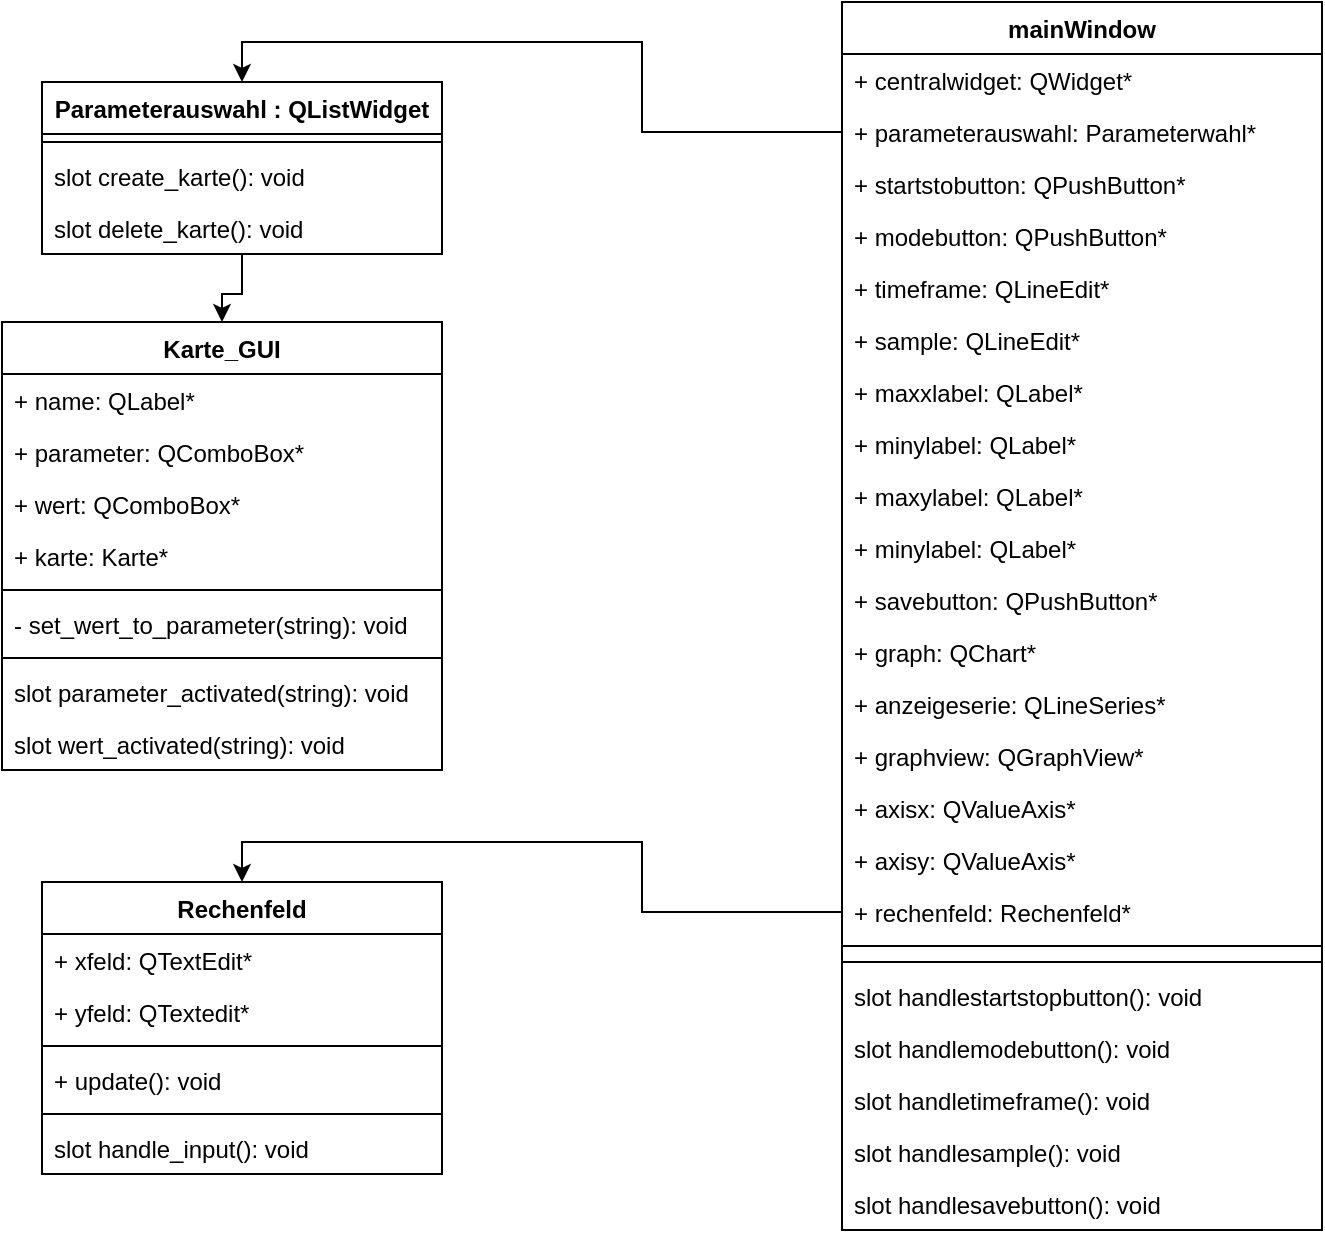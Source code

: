 <mxfile version="13.6.5" type="device"><diagram id="5lXrN37DOrEW-mbr009G" name="Page-1"><mxGraphModel dx="1422" dy="924" grid="1" gridSize="10" guides="1" tooltips="1" connect="1" arrows="1" fold="1" page="1" pageScale="1" pageWidth="827" pageHeight="1169" math="0" shadow="0"><root><mxCell id="MM03HpKlWzTVzgWdDxAe-0"/><mxCell id="MM03HpKlWzTVzgWdDxAe-1" parent="MM03HpKlWzTVzgWdDxAe-0"/><mxCell id="8NQGnYCLSMRv-X80knu5-0" value="mainWindow" style="swimlane;fontStyle=1;align=center;verticalAlign=top;childLayout=stackLayout;horizontal=1;startSize=26;horizontalStack=0;resizeParent=1;resizeParentMax=0;resizeLast=0;collapsible=1;marginBottom=0;" vertex="1" parent="MM03HpKlWzTVzgWdDxAe-1"><mxGeometry x="440" y="40" width="240" height="614" as="geometry"><mxRectangle x="-350" y="44" width="110" height="26" as="alternateBounds"/></mxGeometry></mxCell><mxCell id="8NQGnYCLSMRv-X80knu5-1" value="+ centralwidget: QWidget*" style="text;strokeColor=none;fillColor=none;align=left;verticalAlign=top;spacingLeft=4;spacingRight=4;overflow=hidden;rotatable=0;points=[[0,0.5],[1,0.5]];portConstraint=eastwest;" vertex="1" parent="8NQGnYCLSMRv-X80knu5-0"><mxGeometry y="26" width="240" height="26" as="geometry"/></mxCell><mxCell id="8NQGnYCLSMRv-X80knu5-2" value="+ parameterauswahl: Parameterwahl*" style="text;strokeColor=none;fillColor=none;align=left;verticalAlign=top;spacingLeft=4;spacingRight=4;overflow=hidden;rotatable=0;points=[[0,0.5],[1,0.5]];portConstraint=eastwest;" vertex="1" parent="8NQGnYCLSMRv-X80knu5-0"><mxGeometry y="52" width="240" height="26" as="geometry"/></mxCell><mxCell id="8NQGnYCLSMRv-X80knu5-3" value="+ startstobutton: QPushButton*" style="text;strokeColor=none;fillColor=none;align=left;verticalAlign=top;spacingLeft=4;spacingRight=4;overflow=hidden;rotatable=0;points=[[0,0.5],[1,0.5]];portConstraint=eastwest;" vertex="1" parent="8NQGnYCLSMRv-X80knu5-0"><mxGeometry y="78" width="240" height="26" as="geometry"/></mxCell><mxCell id="8NQGnYCLSMRv-X80knu5-4" value="+ modebutton: QPushButton*" style="text;strokeColor=none;fillColor=none;align=left;verticalAlign=top;spacingLeft=4;spacingRight=4;overflow=hidden;rotatable=0;points=[[0,0.5],[1,0.5]];portConstraint=eastwest;" vertex="1" parent="8NQGnYCLSMRv-X80knu5-0"><mxGeometry y="104" width="240" height="26" as="geometry"/></mxCell><mxCell id="8NQGnYCLSMRv-X80knu5-5" value="+ timeframe: QLineEdit*" style="text;strokeColor=none;fillColor=none;align=left;verticalAlign=top;spacingLeft=4;spacingRight=4;overflow=hidden;rotatable=0;points=[[0,0.5],[1,0.5]];portConstraint=eastwest;" vertex="1" parent="8NQGnYCLSMRv-X80knu5-0"><mxGeometry y="130" width="240" height="26" as="geometry"/></mxCell><mxCell id="8NQGnYCLSMRv-X80knu5-6" value="+ sample: QLineEdit*" style="text;strokeColor=none;fillColor=none;align=left;verticalAlign=top;spacingLeft=4;spacingRight=4;overflow=hidden;rotatable=0;points=[[0,0.5],[1,0.5]];portConstraint=eastwest;" vertex="1" parent="8NQGnYCLSMRv-X80knu5-0"><mxGeometry y="156" width="240" height="26" as="geometry"/></mxCell><mxCell id="8NQGnYCLSMRv-X80knu5-7" value="+ maxxlabel: QLabel*" style="text;strokeColor=none;fillColor=none;align=left;verticalAlign=top;spacingLeft=4;spacingRight=4;overflow=hidden;rotatable=0;points=[[0,0.5],[1,0.5]];portConstraint=eastwest;" vertex="1" parent="8NQGnYCLSMRv-X80knu5-0"><mxGeometry y="182" width="240" height="26" as="geometry"/></mxCell><mxCell id="8NQGnYCLSMRv-X80knu5-8" value="+ minylabel: QLabel*" style="text;strokeColor=none;fillColor=none;align=left;verticalAlign=top;spacingLeft=4;spacingRight=4;overflow=hidden;rotatable=0;points=[[0,0.5],[1,0.5]];portConstraint=eastwest;" vertex="1" parent="8NQGnYCLSMRv-X80knu5-0"><mxGeometry y="208" width="240" height="26" as="geometry"/></mxCell><mxCell id="8NQGnYCLSMRv-X80knu5-9" value="+ maxylabel: QLabel*" style="text;strokeColor=none;fillColor=none;align=left;verticalAlign=top;spacingLeft=4;spacingRight=4;overflow=hidden;rotatable=0;points=[[0,0.5],[1,0.5]];portConstraint=eastwest;" vertex="1" parent="8NQGnYCLSMRv-X80knu5-0"><mxGeometry y="234" width="240" height="26" as="geometry"/></mxCell><mxCell id="8NQGnYCLSMRv-X80knu5-10" value="+ minylabel: QLabel*" style="text;strokeColor=none;fillColor=none;align=left;verticalAlign=top;spacingLeft=4;spacingRight=4;overflow=hidden;rotatable=0;points=[[0,0.5],[1,0.5]];portConstraint=eastwest;" vertex="1" parent="8NQGnYCLSMRv-X80knu5-0"><mxGeometry y="260" width="240" height="26" as="geometry"/></mxCell><mxCell id="8NQGnYCLSMRv-X80knu5-11" value="+ savebutton: QPushButton*" style="text;strokeColor=none;fillColor=none;align=left;verticalAlign=top;spacingLeft=4;spacingRight=4;overflow=hidden;rotatable=0;points=[[0,0.5],[1,0.5]];portConstraint=eastwest;" vertex="1" parent="8NQGnYCLSMRv-X80knu5-0"><mxGeometry y="286" width="240" height="26" as="geometry"/></mxCell><mxCell id="8NQGnYCLSMRv-X80knu5-12" value="+ graph: QChart*" style="text;strokeColor=none;fillColor=none;align=left;verticalAlign=top;spacingLeft=4;spacingRight=4;overflow=hidden;rotatable=0;points=[[0,0.5],[1,0.5]];portConstraint=eastwest;" vertex="1" parent="8NQGnYCLSMRv-X80knu5-0"><mxGeometry y="312" width="240" height="26" as="geometry"/></mxCell><mxCell id="8NQGnYCLSMRv-X80knu5-13" value="+ anzeigeserie: QLineSeries*" style="text;strokeColor=none;fillColor=none;align=left;verticalAlign=top;spacingLeft=4;spacingRight=4;overflow=hidden;rotatable=0;points=[[0,0.5],[1,0.5]];portConstraint=eastwest;" vertex="1" parent="8NQGnYCLSMRv-X80knu5-0"><mxGeometry y="338" width="240" height="26" as="geometry"/></mxCell><mxCell id="8NQGnYCLSMRv-X80knu5-14" value="+ graphview: QGraphView*" style="text;strokeColor=none;fillColor=none;align=left;verticalAlign=top;spacingLeft=4;spacingRight=4;overflow=hidden;rotatable=0;points=[[0,0.5],[1,0.5]];portConstraint=eastwest;" vertex="1" parent="8NQGnYCLSMRv-X80knu5-0"><mxGeometry y="364" width="240" height="26" as="geometry"/></mxCell><mxCell id="8NQGnYCLSMRv-X80knu5-15" value="+ axisx: QValueAxis*" style="text;strokeColor=none;fillColor=none;align=left;verticalAlign=top;spacingLeft=4;spacingRight=4;overflow=hidden;rotatable=0;points=[[0,0.5],[1,0.5]];portConstraint=eastwest;" vertex="1" parent="8NQGnYCLSMRv-X80knu5-0"><mxGeometry y="390" width="240" height="26" as="geometry"/></mxCell><mxCell id="8NQGnYCLSMRv-X80knu5-16" value="+ axisy: QValueAxis*" style="text;strokeColor=none;fillColor=none;align=left;verticalAlign=top;spacingLeft=4;spacingRight=4;overflow=hidden;rotatable=0;points=[[0,0.5],[1,0.5]];portConstraint=eastwest;" vertex="1" parent="8NQGnYCLSMRv-X80knu5-0"><mxGeometry y="416" width="240" height="26" as="geometry"/></mxCell><mxCell id="8NQGnYCLSMRv-X80knu5-17" value="+ rechenfeld: Rechenfeld*" style="text;strokeColor=none;fillColor=none;align=left;verticalAlign=top;spacingLeft=4;spacingRight=4;overflow=hidden;rotatable=0;points=[[0,0.5],[1,0.5]];portConstraint=eastwest;" vertex="1" parent="8NQGnYCLSMRv-X80knu5-0"><mxGeometry y="442" width="240" height="26" as="geometry"/></mxCell><mxCell id="8NQGnYCLSMRv-X80knu5-18" value="" style="line;strokeWidth=1;fillColor=none;align=left;verticalAlign=middle;spacingTop=-1;spacingLeft=3;spacingRight=3;rotatable=0;labelPosition=right;points=[];portConstraint=eastwest;" vertex="1" parent="8NQGnYCLSMRv-X80knu5-0"><mxGeometry y="468" width="240" height="8" as="geometry"/></mxCell><mxCell id="8NQGnYCLSMRv-X80knu5-19" value="" style="line;strokeWidth=1;fillColor=none;align=left;verticalAlign=middle;spacingTop=-1;spacingLeft=3;spacingRight=3;rotatable=0;labelPosition=right;points=[];portConstraint=eastwest;" vertex="1" parent="8NQGnYCLSMRv-X80knu5-0"><mxGeometry y="476" width="240" height="8" as="geometry"/></mxCell><mxCell id="8NQGnYCLSMRv-X80knu5-20" value="slot handlestartstopbutton(): void" style="text;strokeColor=none;fillColor=none;align=left;verticalAlign=top;spacingLeft=4;spacingRight=4;overflow=hidden;rotatable=0;points=[[0,0.5],[1,0.5]];portConstraint=eastwest;" vertex="1" parent="8NQGnYCLSMRv-X80knu5-0"><mxGeometry y="484" width="240" height="26" as="geometry"/></mxCell><mxCell id="8NQGnYCLSMRv-X80knu5-21" value="slot handlemodebutton(): void" style="text;strokeColor=none;fillColor=none;align=left;verticalAlign=top;spacingLeft=4;spacingRight=4;overflow=hidden;rotatable=0;points=[[0,0.5],[1,0.5]];portConstraint=eastwest;" vertex="1" parent="8NQGnYCLSMRv-X80knu5-0"><mxGeometry y="510" width="240" height="26" as="geometry"/></mxCell><mxCell id="8NQGnYCLSMRv-X80knu5-22" value="slot handletimeframe(): void" style="text;strokeColor=none;fillColor=none;align=left;verticalAlign=top;spacingLeft=4;spacingRight=4;overflow=hidden;rotatable=0;points=[[0,0.5],[1,0.5]];portConstraint=eastwest;" vertex="1" parent="8NQGnYCLSMRv-X80knu5-0"><mxGeometry y="536" width="240" height="26" as="geometry"/></mxCell><mxCell id="8NQGnYCLSMRv-X80knu5-23" value="slot handlesample(): void" style="text;strokeColor=none;fillColor=none;align=left;verticalAlign=top;spacingLeft=4;spacingRight=4;overflow=hidden;rotatable=0;points=[[0,0.5],[1,0.5]];portConstraint=eastwest;" vertex="1" parent="8NQGnYCLSMRv-X80knu5-0"><mxGeometry y="562" width="240" height="26" as="geometry"/></mxCell><mxCell id="8NQGnYCLSMRv-X80knu5-24" value="slot handlesavebutton(): void" style="text;strokeColor=none;fillColor=none;align=left;verticalAlign=top;spacingLeft=4;spacingRight=4;overflow=hidden;rotatable=0;points=[[0,0.5],[1,0.5]];portConstraint=eastwest;" vertex="1" parent="8NQGnYCLSMRv-X80knu5-0"><mxGeometry y="588" width="240" height="26" as="geometry"/></mxCell><mxCell id="8NQGnYCLSMRv-X80knu5-25" style="edgeStyle=orthogonalEdgeStyle;rounded=0;orthogonalLoop=1;jettySize=auto;html=1;entryX=0.5;entryY=0;entryDx=0;entryDy=0;" edge="1" parent="MM03HpKlWzTVzgWdDxAe-1" source="8NQGnYCLSMRv-X80knu5-26" target="8NQGnYCLSMRv-X80knu5-30"><mxGeometry relative="1" as="geometry"/></mxCell><mxCell id="8NQGnYCLSMRv-X80knu5-26" value="Parameterauswahl : QListWidget" style="swimlane;fontStyle=1;align=center;verticalAlign=top;childLayout=stackLayout;horizontal=1;startSize=26;horizontalStack=0;resizeParent=1;resizeParentMax=0;resizeLast=0;collapsible=1;marginBottom=0;" vertex="1" parent="MM03HpKlWzTVzgWdDxAe-1"><mxGeometry x="40" y="80" width="200" height="86" as="geometry"/></mxCell><mxCell id="8NQGnYCLSMRv-X80knu5-27" value="" style="line;strokeWidth=1;fillColor=none;align=left;verticalAlign=middle;spacingTop=-1;spacingLeft=3;spacingRight=3;rotatable=0;labelPosition=right;points=[];portConstraint=eastwest;" vertex="1" parent="8NQGnYCLSMRv-X80knu5-26"><mxGeometry y="26" width="200" height="8" as="geometry"/></mxCell><mxCell id="8NQGnYCLSMRv-X80knu5-28" value="slot create_karte(): void" style="text;strokeColor=none;fillColor=none;align=left;verticalAlign=top;spacingLeft=4;spacingRight=4;overflow=hidden;rotatable=0;points=[[0,0.5],[1,0.5]];portConstraint=eastwest;" vertex="1" parent="8NQGnYCLSMRv-X80knu5-26"><mxGeometry y="34" width="200" height="26" as="geometry"/></mxCell><mxCell id="8NQGnYCLSMRv-X80knu5-29" value="slot delete_karte(): void" style="text;strokeColor=none;fillColor=none;align=left;verticalAlign=top;spacingLeft=4;spacingRight=4;overflow=hidden;rotatable=0;points=[[0,0.5],[1,0.5]];portConstraint=eastwest;" vertex="1" parent="8NQGnYCLSMRv-X80knu5-26"><mxGeometry y="60" width="200" height="26" as="geometry"/></mxCell><mxCell id="8NQGnYCLSMRv-X80knu5-30" value="Karte_GUI" style="swimlane;fontStyle=1;align=center;verticalAlign=top;childLayout=stackLayout;horizontal=1;startSize=26;horizontalStack=0;resizeParent=1;resizeParentMax=0;resizeLast=0;collapsible=1;marginBottom=0;" vertex="1" parent="MM03HpKlWzTVzgWdDxAe-1"><mxGeometry x="20" y="200" width="220" height="224" as="geometry"/></mxCell><mxCell id="8NQGnYCLSMRv-X80knu5-31" value="+ name: QLabel*" style="text;strokeColor=none;fillColor=none;align=left;verticalAlign=top;spacingLeft=4;spacingRight=4;overflow=hidden;rotatable=0;points=[[0,0.5],[1,0.5]];portConstraint=eastwest;" vertex="1" parent="8NQGnYCLSMRv-X80knu5-30"><mxGeometry y="26" width="220" height="26" as="geometry"/></mxCell><mxCell id="8NQGnYCLSMRv-X80knu5-32" value="+ parameter: QComboBox*" style="text;strokeColor=none;fillColor=none;align=left;verticalAlign=top;spacingLeft=4;spacingRight=4;overflow=hidden;rotatable=0;points=[[0,0.5],[1,0.5]];portConstraint=eastwest;" vertex="1" parent="8NQGnYCLSMRv-X80knu5-30"><mxGeometry y="52" width="220" height="26" as="geometry"/></mxCell><mxCell id="8NQGnYCLSMRv-X80knu5-33" value="+ wert: QComboBox*" style="text;strokeColor=none;fillColor=none;align=left;verticalAlign=top;spacingLeft=4;spacingRight=4;overflow=hidden;rotatable=0;points=[[0,0.5],[1,0.5]];portConstraint=eastwest;" vertex="1" parent="8NQGnYCLSMRv-X80knu5-30"><mxGeometry y="78" width="220" height="26" as="geometry"/></mxCell><mxCell id="8NQGnYCLSMRv-X80knu5-34" value="+ karte: Karte*" style="text;strokeColor=none;fillColor=none;align=left;verticalAlign=top;spacingLeft=4;spacingRight=4;overflow=hidden;rotatable=0;points=[[0,0.5],[1,0.5]];portConstraint=eastwest;" vertex="1" parent="8NQGnYCLSMRv-X80knu5-30"><mxGeometry y="104" width="220" height="26" as="geometry"/></mxCell><mxCell id="8NQGnYCLSMRv-X80knu5-35" value="" style="line;strokeWidth=1;fillColor=none;align=left;verticalAlign=middle;spacingTop=-1;spacingLeft=3;spacingRight=3;rotatable=0;labelPosition=right;points=[];portConstraint=eastwest;" vertex="1" parent="8NQGnYCLSMRv-X80knu5-30"><mxGeometry y="130" width="220" height="8" as="geometry"/></mxCell><mxCell id="8NQGnYCLSMRv-X80knu5-36" value="- set_wert_to_parameter(string): void" style="text;strokeColor=none;fillColor=none;align=left;verticalAlign=top;spacingLeft=4;spacingRight=4;overflow=hidden;rotatable=0;points=[[0,0.5],[1,0.5]];portConstraint=eastwest;" vertex="1" parent="8NQGnYCLSMRv-X80knu5-30"><mxGeometry y="138" width="220" height="26" as="geometry"/></mxCell><mxCell id="8NQGnYCLSMRv-X80knu5-37" value="" style="line;strokeWidth=1;fillColor=none;align=left;verticalAlign=middle;spacingTop=-1;spacingLeft=3;spacingRight=3;rotatable=0;labelPosition=right;points=[];portConstraint=eastwest;" vertex="1" parent="8NQGnYCLSMRv-X80knu5-30"><mxGeometry y="164" width="220" height="8" as="geometry"/></mxCell><mxCell id="8NQGnYCLSMRv-X80knu5-38" value="slot parameter_activated(string): void" style="text;strokeColor=none;fillColor=none;align=left;verticalAlign=top;spacingLeft=4;spacingRight=4;overflow=hidden;rotatable=0;points=[[0,0.5],[1,0.5]];portConstraint=eastwest;" vertex="1" parent="8NQGnYCLSMRv-X80knu5-30"><mxGeometry y="172" width="220" height="26" as="geometry"/></mxCell><mxCell id="8NQGnYCLSMRv-X80knu5-39" value="slot wert_activated(string): void" style="text;strokeColor=none;fillColor=none;align=left;verticalAlign=top;spacingLeft=4;spacingRight=4;overflow=hidden;rotatable=0;points=[[0,0.5],[1,0.5]];portConstraint=eastwest;" vertex="1" parent="8NQGnYCLSMRv-X80knu5-30"><mxGeometry y="198" width="220" height="26" as="geometry"/></mxCell><mxCell id="8NQGnYCLSMRv-X80knu5-40" value="Rechenfeld" style="swimlane;fontStyle=1;align=center;verticalAlign=top;childLayout=stackLayout;horizontal=1;startSize=26;horizontalStack=0;resizeParent=1;resizeParentMax=0;resizeLast=0;collapsible=1;marginBottom=0;" vertex="1" parent="MM03HpKlWzTVzgWdDxAe-1"><mxGeometry x="40" y="480" width="200" height="146" as="geometry"/></mxCell><mxCell id="8NQGnYCLSMRv-X80knu5-41" value="+ xfeld: QTextEdit*" style="text;strokeColor=none;fillColor=none;align=left;verticalAlign=top;spacingLeft=4;spacingRight=4;overflow=hidden;rotatable=0;points=[[0,0.5],[1,0.5]];portConstraint=eastwest;" vertex="1" parent="8NQGnYCLSMRv-X80knu5-40"><mxGeometry y="26" width="200" height="26" as="geometry"/></mxCell><mxCell id="8NQGnYCLSMRv-X80knu5-42" value="+ yfeld: QTextedit*" style="text;strokeColor=none;fillColor=none;align=left;verticalAlign=top;spacingLeft=4;spacingRight=4;overflow=hidden;rotatable=0;points=[[0,0.5],[1,0.5]];portConstraint=eastwest;" vertex="1" parent="8NQGnYCLSMRv-X80knu5-40"><mxGeometry y="52" width="200" height="26" as="geometry"/></mxCell><mxCell id="8NQGnYCLSMRv-X80knu5-43" value="" style="line;strokeWidth=1;fillColor=none;align=left;verticalAlign=middle;spacingTop=-1;spacingLeft=3;spacingRight=3;rotatable=0;labelPosition=right;points=[];portConstraint=eastwest;" vertex="1" parent="8NQGnYCLSMRv-X80knu5-40"><mxGeometry y="78" width="200" height="8" as="geometry"/></mxCell><mxCell id="8NQGnYCLSMRv-X80knu5-44" value="+ update(): void" style="text;strokeColor=none;fillColor=none;align=left;verticalAlign=top;spacingLeft=4;spacingRight=4;overflow=hidden;rotatable=0;points=[[0,0.5],[1,0.5]];portConstraint=eastwest;" vertex="1" parent="8NQGnYCLSMRv-X80knu5-40"><mxGeometry y="86" width="200" height="26" as="geometry"/></mxCell><mxCell id="8NQGnYCLSMRv-X80knu5-45" value="" style="line;strokeWidth=1;fillColor=none;align=left;verticalAlign=middle;spacingTop=-1;spacingLeft=3;spacingRight=3;rotatable=0;labelPosition=right;points=[];portConstraint=eastwest;" vertex="1" parent="8NQGnYCLSMRv-X80knu5-40"><mxGeometry y="112" width="200" height="8" as="geometry"/></mxCell><mxCell id="8NQGnYCLSMRv-X80knu5-46" value="slot handle_input(): void" style="text;strokeColor=none;fillColor=none;align=left;verticalAlign=top;spacingLeft=4;spacingRight=4;overflow=hidden;rotatable=0;points=[[0,0.5],[1,0.5]];portConstraint=eastwest;" vertex="1" parent="8NQGnYCLSMRv-X80knu5-40"><mxGeometry y="120" width="200" height="26" as="geometry"/></mxCell><mxCell id="8NQGnYCLSMRv-X80knu5-47" style="edgeStyle=orthogonalEdgeStyle;rounded=0;orthogonalLoop=1;jettySize=auto;html=1;entryX=0.5;entryY=0;entryDx=0;entryDy=0;" edge="1" parent="MM03HpKlWzTVzgWdDxAe-1" source="8NQGnYCLSMRv-X80knu5-17" target="8NQGnYCLSMRv-X80knu5-40"><mxGeometry relative="1" as="geometry"/></mxCell><mxCell id="8NQGnYCLSMRv-X80knu5-48" style="edgeStyle=orthogonalEdgeStyle;rounded=0;orthogonalLoop=1;jettySize=auto;html=1;exitX=0;exitY=0.5;exitDx=0;exitDy=0;entryX=0.5;entryY=0;entryDx=0;entryDy=0;" edge="1" parent="MM03HpKlWzTVzgWdDxAe-1" source="8NQGnYCLSMRv-X80knu5-2" target="8NQGnYCLSMRv-X80knu5-26"><mxGeometry relative="1" as="geometry"/></mxCell></root></mxGraphModel></diagram></mxfile>
